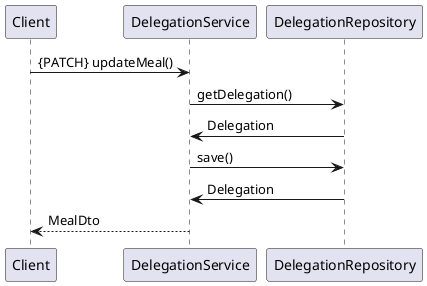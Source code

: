 @startuml
Client->DelegationService:{PATCH} updateMeal()
DelegationService->DelegationRepository:getDelegation()
DelegationRepository->DelegationService:Delegation
DelegationService->DelegationRepository:save()
DelegationRepository->DelegationService:Delegation
DelegationService-->Client:MealDto
@enduml
